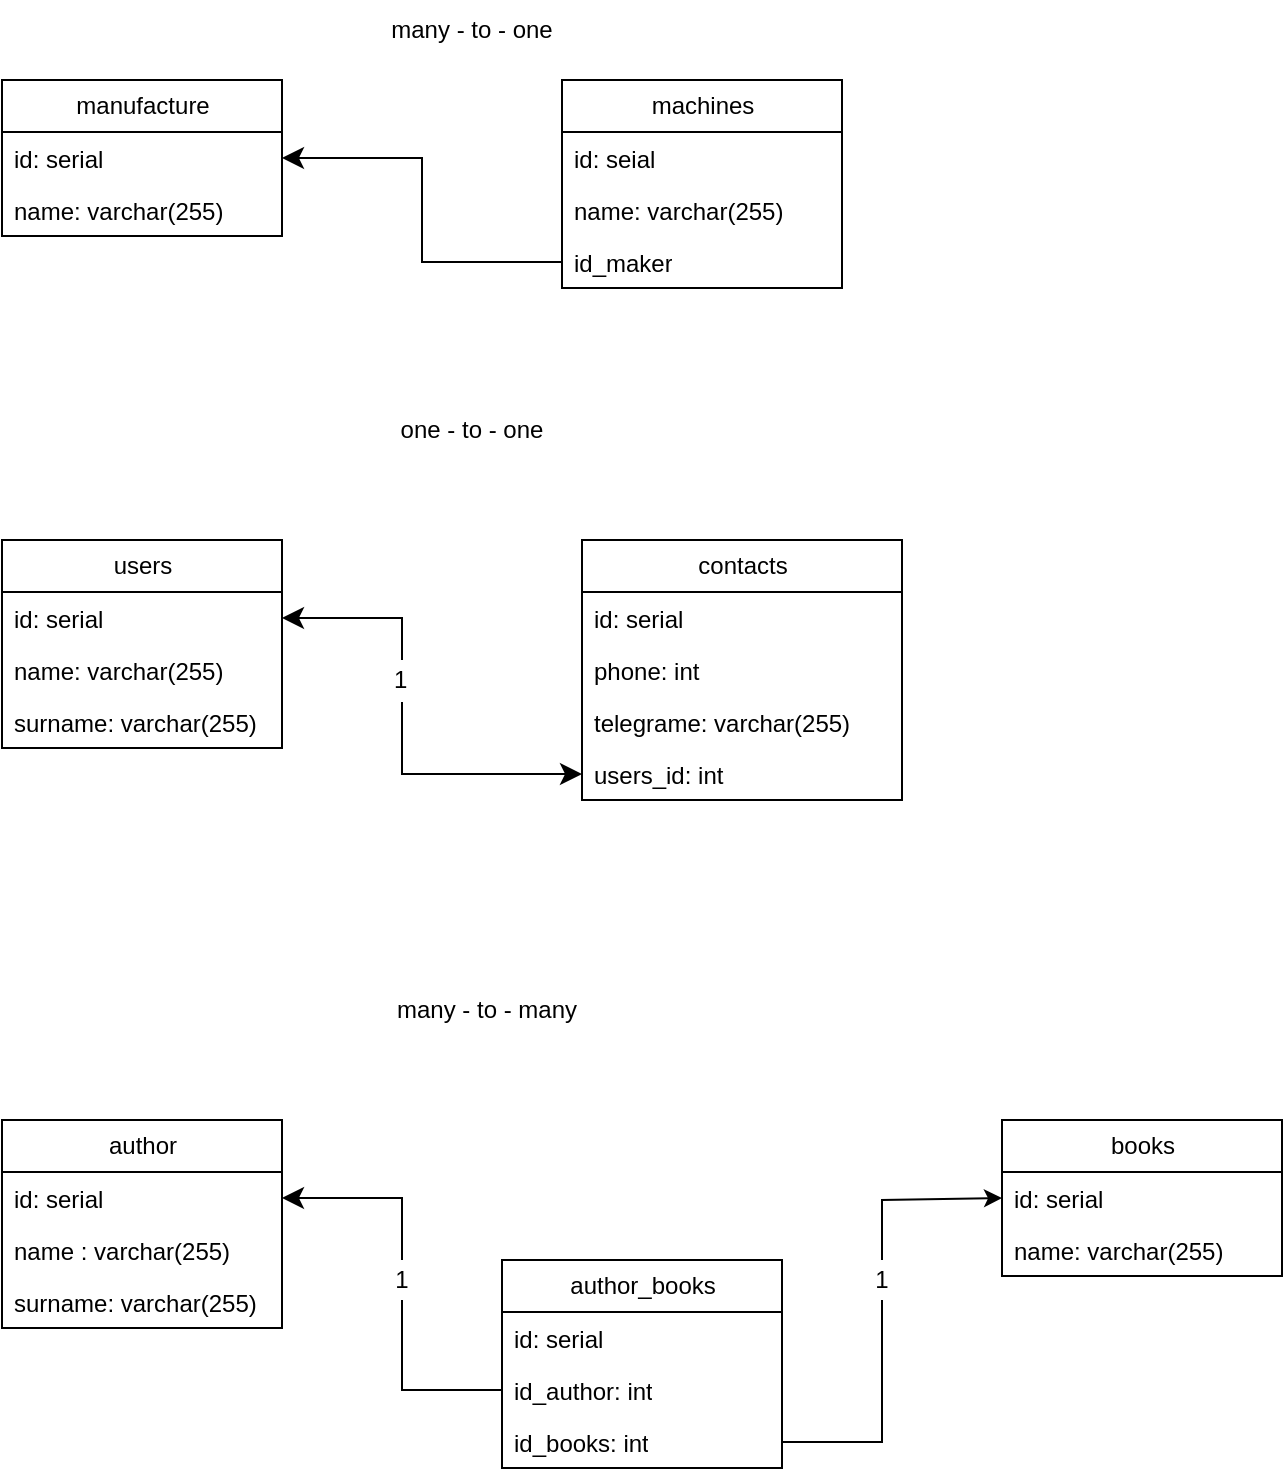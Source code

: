 <mxfile version="26.0.16">
  <diagram name="Страница — 1" id="15V3QHghNrSIL2AeH__c">
    <mxGraphModel grid="1" page="1" gridSize="10" guides="1" tooltips="1" connect="1" arrows="1" fold="1" pageScale="1" pageWidth="827" pageHeight="1169" math="0" shadow="0">
      <root>
        <mxCell id="0" />
        <mxCell id="1" parent="0" />
        <mxCell id="8eSfldlR06RnQFvQ65Eo-12" value="machines" style="swimlane;fontStyle=0;childLayout=stackLayout;horizontal=1;startSize=26;fillColor=none;horizontalStack=0;resizeParent=1;resizeParentMax=0;resizeLast=0;collapsible=1;marginBottom=0;html=1;" vertex="1" parent="1">
          <mxGeometry x="360" y="40" width="140" height="104" as="geometry" />
        </mxCell>
        <mxCell id="8eSfldlR06RnQFvQ65Eo-13" value="id: seial" style="text;strokeColor=none;fillColor=none;align=left;verticalAlign=top;spacingLeft=4;spacingRight=4;overflow=hidden;rotatable=0;points=[[0,0.5],[1,0.5]];portConstraint=eastwest;whiteSpace=wrap;html=1;" vertex="1" parent="8eSfldlR06RnQFvQ65Eo-12">
          <mxGeometry y="26" width="140" height="26" as="geometry" />
        </mxCell>
        <mxCell id="8eSfldlR06RnQFvQ65Eo-14" value="name: varchar(255)" style="text;strokeColor=none;fillColor=none;align=left;verticalAlign=top;spacingLeft=4;spacingRight=4;overflow=hidden;rotatable=0;points=[[0,0.5],[1,0.5]];portConstraint=eastwest;whiteSpace=wrap;html=1;" vertex="1" parent="8eSfldlR06RnQFvQ65Eo-12">
          <mxGeometry y="52" width="140" height="26" as="geometry" />
        </mxCell>
        <mxCell id="8eSfldlR06RnQFvQ65Eo-15" value="id_maker" style="text;strokeColor=none;fillColor=none;align=left;verticalAlign=top;spacingLeft=4;spacingRight=4;overflow=hidden;rotatable=0;points=[[0,0.5],[1,0.5]];portConstraint=eastwest;whiteSpace=wrap;html=1;" vertex="1" parent="8eSfldlR06RnQFvQ65Eo-12">
          <mxGeometry y="78" width="140" height="26" as="geometry" />
        </mxCell>
        <mxCell id="8eSfldlR06RnQFvQ65Eo-16" value="manufacture" style="swimlane;fontStyle=0;childLayout=stackLayout;horizontal=1;startSize=26;fillColor=none;horizontalStack=0;resizeParent=1;resizeParentMax=0;resizeLast=0;collapsible=1;marginBottom=0;html=1;" vertex="1" parent="1">
          <mxGeometry x="80" y="40" width="140" height="78" as="geometry" />
        </mxCell>
        <mxCell id="8eSfldlR06RnQFvQ65Eo-17" value="id: serial" style="text;strokeColor=none;fillColor=none;align=left;verticalAlign=top;spacingLeft=4;spacingRight=4;overflow=hidden;rotatable=0;points=[[0,0.5],[1,0.5]];portConstraint=eastwest;whiteSpace=wrap;html=1;" vertex="1" parent="8eSfldlR06RnQFvQ65Eo-16">
          <mxGeometry y="26" width="140" height="26" as="geometry" />
        </mxCell>
        <mxCell id="8eSfldlR06RnQFvQ65Eo-18" value="name: varchar(255)" style="text;strokeColor=none;fillColor=none;align=left;verticalAlign=top;spacingLeft=4;spacingRight=4;overflow=hidden;rotatable=0;points=[[0,0.5],[1,0.5]];portConstraint=eastwest;whiteSpace=wrap;html=1;" vertex="1" parent="8eSfldlR06RnQFvQ65Eo-16">
          <mxGeometry y="52" width="140" height="26" as="geometry" />
        </mxCell>
        <mxCell id="8eSfldlR06RnQFvQ65Eo-27" value="" style="edgeStyle=elbowEdgeStyle;elbow=horizontal;endArrow=classic;html=1;curved=0;rounded=0;endSize=8;startSize=8;exitX=0;exitY=0.5;exitDx=0;exitDy=0;entryX=1;entryY=0.5;entryDx=0;entryDy=0;" edge="1" parent="1" source="8eSfldlR06RnQFvQ65Eo-15" target="8eSfldlR06RnQFvQ65Eo-17">
          <mxGeometry width="50" height="50" relative="1" as="geometry">
            <mxPoint x="390" y="410" as="sourcePoint" />
            <mxPoint x="440" y="360" as="targetPoint" />
          </mxGeometry>
        </mxCell>
        <mxCell id="8eSfldlR06RnQFvQ65Eo-28" value="users" style="swimlane;fontStyle=0;childLayout=stackLayout;horizontal=1;startSize=26;fillColor=none;horizontalStack=0;resizeParent=1;resizeParentMax=0;resizeLast=0;collapsible=1;marginBottom=0;html=1;" vertex="1" parent="1">
          <mxGeometry x="80" y="270" width="140" height="104" as="geometry" />
        </mxCell>
        <mxCell id="8eSfldlR06RnQFvQ65Eo-29" value="id: serial" style="text;strokeColor=none;fillColor=none;align=left;verticalAlign=top;spacingLeft=4;spacingRight=4;overflow=hidden;rotatable=0;points=[[0,0.5],[1,0.5]];portConstraint=eastwest;whiteSpace=wrap;html=1;" vertex="1" parent="8eSfldlR06RnQFvQ65Eo-28">
          <mxGeometry y="26" width="140" height="26" as="geometry" />
        </mxCell>
        <mxCell id="8eSfldlR06RnQFvQ65Eo-30" value="name: varchar(255)" style="text;strokeColor=none;fillColor=none;align=left;verticalAlign=top;spacingLeft=4;spacingRight=4;overflow=hidden;rotatable=0;points=[[0,0.5],[1,0.5]];portConstraint=eastwest;whiteSpace=wrap;html=1;" vertex="1" parent="8eSfldlR06RnQFvQ65Eo-28">
          <mxGeometry y="52" width="140" height="26" as="geometry" />
        </mxCell>
        <mxCell id="8eSfldlR06RnQFvQ65Eo-31" value="surname: varchar(255)" style="text;strokeColor=none;fillColor=none;align=left;verticalAlign=top;spacingLeft=4;spacingRight=4;overflow=hidden;rotatable=0;points=[[0,0.5],[1,0.5]];portConstraint=eastwest;whiteSpace=wrap;html=1;" vertex="1" parent="8eSfldlR06RnQFvQ65Eo-28">
          <mxGeometry y="78" width="140" height="26" as="geometry" />
        </mxCell>
        <mxCell id="8eSfldlR06RnQFvQ65Eo-32" value="contacts" style="swimlane;fontStyle=0;childLayout=stackLayout;horizontal=1;startSize=26;fillColor=none;horizontalStack=0;resizeParent=1;resizeParentMax=0;resizeLast=0;collapsible=1;marginBottom=0;html=1;" vertex="1" parent="1">
          <mxGeometry x="370" y="270" width="160" height="130" as="geometry" />
        </mxCell>
        <mxCell id="8eSfldlR06RnQFvQ65Eo-33" value="id: serial" style="text;strokeColor=none;fillColor=none;align=left;verticalAlign=top;spacingLeft=4;spacingRight=4;overflow=hidden;rotatable=0;points=[[0,0.5],[1,0.5]];portConstraint=eastwest;whiteSpace=wrap;html=1;" vertex="1" parent="8eSfldlR06RnQFvQ65Eo-32">
          <mxGeometry y="26" width="160" height="26" as="geometry" />
        </mxCell>
        <mxCell id="8eSfldlR06RnQFvQ65Eo-34" value="phone: int" style="text;strokeColor=none;fillColor=none;align=left;verticalAlign=top;spacingLeft=4;spacingRight=4;overflow=hidden;rotatable=0;points=[[0,0.5],[1,0.5]];portConstraint=eastwest;whiteSpace=wrap;html=1;" vertex="1" parent="8eSfldlR06RnQFvQ65Eo-32">
          <mxGeometry y="52" width="160" height="26" as="geometry" />
        </mxCell>
        <mxCell id="8eSfldlR06RnQFvQ65Eo-35" value="telegrame: varchar(255)" style="text;strokeColor=none;fillColor=none;align=left;verticalAlign=top;spacingLeft=4;spacingRight=4;overflow=hidden;rotatable=0;points=[[0,0.5],[1,0.5]];portConstraint=eastwest;whiteSpace=wrap;html=1;" vertex="1" parent="8eSfldlR06RnQFvQ65Eo-32">
          <mxGeometry y="78" width="160" height="26" as="geometry" />
        </mxCell>
        <mxCell id="8eSfldlR06RnQFvQ65Eo-71" value="users_id: int" style="text;strokeColor=none;fillColor=none;align=left;verticalAlign=top;spacingLeft=4;spacingRight=4;overflow=hidden;rotatable=0;points=[[0,0.5],[1,0.5]];portConstraint=eastwest;whiteSpace=wrap;html=1;" vertex="1" parent="8eSfldlR06RnQFvQ65Eo-32">
          <mxGeometry y="104" width="160" height="26" as="geometry" />
        </mxCell>
        <mxCell id="8eSfldlR06RnQFvQ65Eo-37" value="" style="edgeStyle=segmentEdgeStyle;endArrow=classic;html=1;curved=0;rounded=0;endSize=8;startSize=8;entryX=1;entryY=0.5;entryDx=0;entryDy=0;" edge="1" parent="1" target="8eSfldlR06RnQFvQ65Eo-29">
          <mxGeometry width="50" height="50" relative="1" as="geometry">
            <mxPoint x="280" y="330" as="sourcePoint" />
            <mxPoint x="440" y="160" as="targetPoint" />
            <Array as="points">
              <mxPoint x="280" y="309" />
            </Array>
          </mxGeometry>
        </mxCell>
        <mxCell id="8eSfldlR06RnQFvQ65Eo-38" value="1" style="text;strokeColor=none;fillColor=none;align=left;verticalAlign=middle;spacingLeft=4;spacingRight=4;overflow=hidden;points=[[0,0.5],[1,0.5]];portConstraint=eastwest;rotatable=0;whiteSpace=wrap;html=1;" vertex="1" parent="1">
          <mxGeometry x="270" y="330" width="20" height="20" as="geometry" />
        </mxCell>
        <mxCell id="8eSfldlR06RnQFvQ65Eo-39" value="" style="edgeStyle=segmentEdgeStyle;endArrow=classic;html=1;curved=0;rounded=0;endSize=8;startSize=8;exitX=0.5;exitY=1.05;exitDx=0;exitDy=0;exitPerimeter=0;entryX=0;entryY=0.5;entryDx=0;entryDy=0;" edge="1" parent="1" source="8eSfldlR06RnQFvQ65Eo-38" target="8eSfldlR06RnQFvQ65Eo-71">
          <mxGeometry width="50" height="50" relative="1" as="geometry">
            <mxPoint x="390" y="160" as="sourcePoint" />
            <mxPoint x="360" y="370" as="targetPoint" />
            <Array as="points">
              <mxPoint x="280" y="387" />
            </Array>
          </mxGeometry>
        </mxCell>
        <mxCell id="8eSfldlR06RnQFvQ65Eo-40" value="author" style="swimlane;fontStyle=0;childLayout=stackLayout;horizontal=1;startSize=26;fillColor=none;horizontalStack=0;resizeParent=1;resizeParentMax=0;resizeLast=0;collapsible=1;marginBottom=0;html=1;" vertex="1" parent="1">
          <mxGeometry x="80" y="560" width="140" height="104" as="geometry" />
        </mxCell>
        <mxCell id="8eSfldlR06RnQFvQ65Eo-41" value="id: serial" style="text;strokeColor=none;fillColor=none;align=left;verticalAlign=top;spacingLeft=4;spacingRight=4;overflow=hidden;rotatable=0;points=[[0,0.5],[1,0.5]];portConstraint=eastwest;whiteSpace=wrap;html=1;" vertex="1" parent="8eSfldlR06RnQFvQ65Eo-40">
          <mxGeometry y="26" width="140" height="26" as="geometry" />
        </mxCell>
        <mxCell id="8eSfldlR06RnQFvQ65Eo-42" value="name : varchar(255)" style="text;strokeColor=none;fillColor=none;align=left;verticalAlign=top;spacingLeft=4;spacingRight=4;overflow=hidden;rotatable=0;points=[[0,0.5],[1,0.5]];portConstraint=eastwest;whiteSpace=wrap;html=1;" vertex="1" parent="8eSfldlR06RnQFvQ65Eo-40">
          <mxGeometry y="52" width="140" height="26" as="geometry" />
        </mxCell>
        <mxCell id="8eSfldlR06RnQFvQ65Eo-43" value="surname: varchar(255)" style="text;strokeColor=none;fillColor=none;align=left;verticalAlign=top;spacingLeft=4;spacingRight=4;overflow=hidden;rotatable=0;points=[[0,0.5],[1,0.5]];portConstraint=eastwest;whiteSpace=wrap;html=1;" vertex="1" parent="8eSfldlR06RnQFvQ65Eo-40">
          <mxGeometry y="78" width="140" height="26" as="geometry" />
        </mxCell>
        <mxCell id="8eSfldlR06RnQFvQ65Eo-44" value="books" style="swimlane;fontStyle=0;childLayout=stackLayout;horizontal=1;startSize=26;fillColor=none;horizontalStack=0;resizeParent=1;resizeParentMax=0;resizeLast=0;collapsible=1;marginBottom=0;html=1;" vertex="1" parent="1">
          <mxGeometry x="580" y="560" width="140" height="78" as="geometry" />
        </mxCell>
        <mxCell id="8eSfldlR06RnQFvQ65Eo-45" value="id: serial" style="text;strokeColor=none;fillColor=none;align=left;verticalAlign=top;spacingLeft=4;spacingRight=4;overflow=hidden;rotatable=0;points=[[0,0.5],[1,0.5]];portConstraint=eastwest;whiteSpace=wrap;html=1;" vertex="1" parent="8eSfldlR06RnQFvQ65Eo-44">
          <mxGeometry y="26" width="140" height="26" as="geometry" />
        </mxCell>
        <mxCell id="8eSfldlR06RnQFvQ65Eo-46" value="name: varchar(255)" style="text;strokeColor=none;fillColor=none;align=left;verticalAlign=top;spacingLeft=4;spacingRight=4;overflow=hidden;rotatable=0;points=[[0,0.5],[1,0.5]];portConstraint=eastwest;whiteSpace=wrap;html=1;" vertex="1" parent="8eSfldlR06RnQFvQ65Eo-44">
          <mxGeometry y="52" width="140" height="26" as="geometry" />
        </mxCell>
        <mxCell id="8eSfldlR06RnQFvQ65Eo-48" value="author_books" style="swimlane;fontStyle=0;childLayout=stackLayout;horizontal=1;startSize=26;fillColor=none;horizontalStack=0;resizeParent=1;resizeParentMax=0;resizeLast=0;collapsible=1;marginBottom=0;html=1;" vertex="1" parent="1">
          <mxGeometry x="330" y="630" width="140" height="104" as="geometry" />
        </mxCell>
        <mxCell id="8eSfldlR06RnQFvQ65Eo-49" value="id: serial" style="text;strokeColor=none;fillColor=none;align=left;verticalAlign=top;spacingLeft=4;spacingRight=4;overflow=hidden;rotatable=0;points=[[0,0.5],[1,0.5]];portConstraint=eastwest;whiteSpace=wrap;html=1;" vertex="1" parent="8eSfldlR06RnQFvQ65Eo-48">
          <mxGeometry y="26" width="140" height="26" as="geometry" />
        </mxCell>
        <mxCell id="8eSfldlR06RnQFvQ65Eo-50" value="id_author: int" style="text;strokeColor=none;fillColor=none;align=left;verticalAlign=top;spacingLeft=4;spacingRight=4;overflow=hidden;rotatable=0;points=[[0,0.5],[1,0.5]];portConstraint=eastwest;whiteSpace=wrap;html=1;" vertex="1" parent="8eSfldlR06RnQFvQ65Eo-48">
          <mxGeometry y="52" width="140" height="26" as="geometry" />
        </mxCell>
        <mxCell id="8eSfldlR06RnQFvQ65Eo-51" value="id_books: int" style="text;strokeColor=none;fillColor=none;align=left;verticalAlign=top;spacingLeft=4;spacingRight=4;overflow=hidden;rotatable=0;points=[[0,0.5],[1,0.5]];portConstraint=eastwest;whiteSpace=wrap;html=1;" vertex="1" parent="8eSfldlR06RnQFvQ65Eo-48">
          <mxGeometry y="78" width="140" height="26" as="geometry" />
        </mxCell>
        <mxCell id="8eSfldlR06RnQFvQ65Eo-53" value="1" style="text;html=1;align=center;verticalAlign=middle;whiteSpace=wrap;rounded=0;" vertex="1" parent="1">
          <mxGeometry x="270" y="630" width="20" height="20" as="geometry" />
        </mxCell>
        <mxCell id="8eSfldlR06RnQFvQ65Eo-54" value="" style="edgeStyle=segmentEdgeStyle;endArrow=classic;html=1;curved=0;rounded=0;endSize=8;startSize=8;entryX=1;entryY=0.5;entryDx=0;entryDy=0;exitX=0.5;exitY=0;exitDx=0;exitDy=0;" edge="1" parent="1" source="8eSfldlR06RnQFvQ65Eo-53" target="8eSfldlR06RnQFvQ65Eo-41">
          <mxGeometry width="50" height="50" relative="1" as="geometry">
            <mxPoint x="380" y="760" as="sourcePoint" />
            <mxPoint x="430" y="710" as="targetPoint" />
            <Array as="points">
              <mxPoint x="280" y="599" />
            </Array>
          </mxGeometry>
        </mxCell>
        <mxCell id="8eSfldlR06RnQFvQ65Eo-60" value="" style="endArrow=none;html=1;rounded=0;entryX=0;entryY=0.5;entryDx=0;entryDy=0;" edge="1" parent="1" target="8eSfldlR06RnQFvQ65Eo-50">
          <mxGeometry width="50" height="50" relative="1" as="geometry">
            <mxPoint x="280" y="650" as="sourcePoint" />
            <mxPoint x="430" y="710" as="targetPoint" />
            <Array as="points">
              <mxPoint x="280" y="695" />
            </Array>
          </mxGeometry>
        </mxCell>
        <mxCell id="8eSfldlR06RnQFvQ65Eo-61" value="1" style="text;html=1;align=center;verticalAlign=middle;whiteSpace=wrap;rounded=0;" vertex="1" parent="1">
          <mxGeometry x="510" y="630" width="20" height="20" as="geometry" />
        </mxCell>
        <mxCell id="8eSfldlR06RnQFvQ65Eo-62" value="" style="endArrow=classic;html=1;rounded=0;entryX=0;entryY=0.5;entryDx=0;entryDy=0;exitX=0.5;exitY=0;exitDx=0;exitDy=0;" edge="1" parent="1" source="8eSfldlR06RnQFvQ65Eo-61" target="8eSfldlR06RnQFvQ65Eo-45">
          <mxGeometry width="50" height="50" relative="1" as="geometry">
            <mxPoint x="380" y="760" as="sourcePoint" />
            <mxPoint x="430" y="710" as="targetPoint" />
            <Array as="points">
              <mxPoint x="520" y="600" />
            </Array>
          </mxGeometry>
        </mxCell>
        <mxCell id="8eSfldlR06RnQFvQ65Eo-63" value="" style="endArrow=none;html=1;rounded=0;entryX=0.5;entryY=1;entryDx=0;entryDy=0;exitX=1;exitY=0.5;exitDx=0;exitDy=0;" edge="1" parent="1" source="8eSfldlR06RnQFvQ65Eo-51" target="8eSfldlR06RnQFvQ65Eo-61">
          <mxGeometry width="50" height="50" relative="1" as="geometry">
            <mxPoint x="380" y="760" as="sourcePoint" />
            <mxPoint x="430" y="710" as="targetPoint" />
            <Array as="points">
              <mxPoint x="520" y="721" />
            </Array>
          </mxGeometry>
        </mxCell>
        <mxCell id="8eSfldlR06RnQFvQ65Eo-64" value="many - to - one" style="text;html=1;align=center;verticalAlign=middle;whiteSpace=wrap;rounded=0;" vertex="1" parent="1">
          <mxGeometry x="260" width="110" height="30" as="geometry" />
        </mxCell>
        <mxCell id="8eSfldlR06RnQFvQ65Eo-65" value="one - to - one" style="text;html=1;align=center;verticalAlign=middle;whiteSpace=wrap;rounded=0;" vertex="1" parent="1">
          <mxGeometry x="240" y="200" width="150" height="30" as="geometry" />
        </mxCell>
        <mxCell id="8eSfldlR06RnQFvQ65Eo-66" value="many - to - many" style="text;html=1;align=center;verticalAlign=middle;whiteSpace=wrap;rounded=0;" vertex="1" parent="1">
          <mxGeometry x="240" y="490" width="165" height="30" as="geometry" />
        </mxCell>
      </root>
    </mxGraphModel>
  </diagram>
</mxfile>
